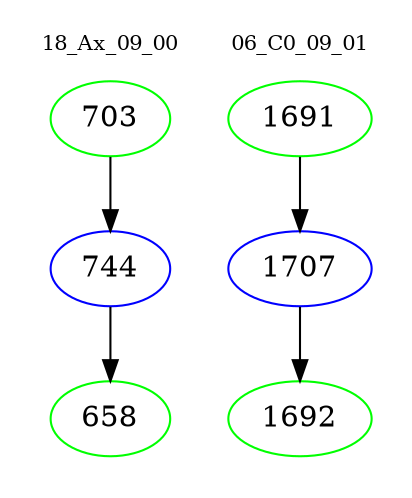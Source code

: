 digraph{
subgraph cluster_0 {
color = white
label = "18_Ax_09_00";
fontsize=10;
T0_703 [label="703", color="green"]
T0_703 -> T0_744 [color="black"]
T0_744 [label="744", color="blue"]
T0_744 -> T0_658 [color="black"]
T0_658 [label="658", color="green"]
}
subgraph cluster_1 {
color = white
label = "06_C0_09_01";
fontsize=10;
T1_1691 [label="1691", color="green"]
T1_1691 -> T1_1707 [color="black"]
T1_1707 [label="1707", color="blue"]
T1_1707 -> T1_1692 [color="black"]
T1_1692 [label="1692", color="green"]
}
}
